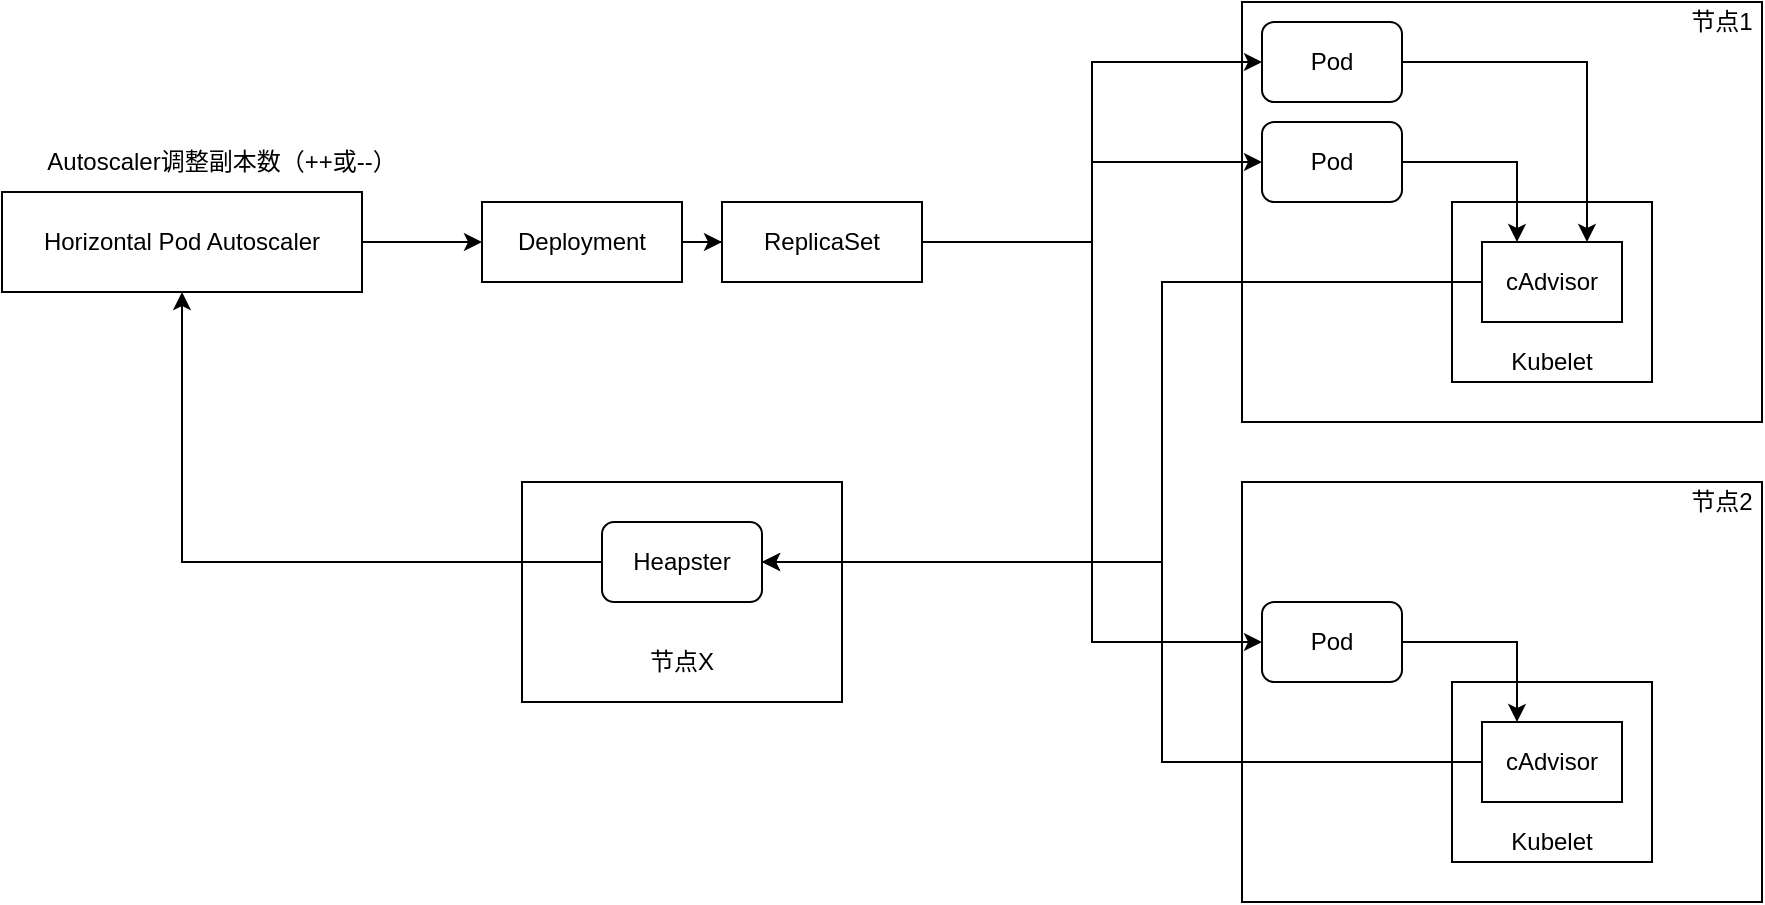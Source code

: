 <mxfile version="12.6.5" type="device"><diagram id="ybfzkHEaavqGS4MWqk3s" name="Page-1"><mxGraphModel dx="1024" dy="592" grid="1" gridSize="10" guides="1" tooltips="1" connect="1" arrows="1" fold="1" page="1" pageScale="1" pageWidth="2339" pageHeight="3300" math="0" shadow="0"><root><mxCell id="0"/><mxCell id="1" parent="0"/><mxCell id="Not-FFqQrj3K7UDKmxhU-22" value="" style="rounded=0;whiteSpace=wrap;html=1;" vertex="1" parent="1"><mxGeometry x="290" y="370" width="160" height="110" as="geometry"/></mxCell><mxCell id="Not-FFqQrj3K7UDKmxhU-1" value="" style="rounded=0;whiteSpace=wrap;html=1;" vertex="1" parent="1"><mxGeometry x="650" y="130" width="260" height="210" as="geometry"/></mxCell><mxCell id="Not-FFqQrj3K7UDKmxhU-7" value="" style="rounded=0;whiteSpace=wrap;html=1;" vertex="1" parent="1"><mxGeometry x="755" y="230" width="100" height="90" as="geometry"/></mxCell><mxCell id="Not-FFqQrj3K7UDKmxhU-6" style="edgeStyle=orthogonalEdgeStyle;rounded=0;orthogonalLoop=1;jettySize=auto;html=1;entryX=0.75;entryY=0;entryDx=0;entryDy=0;" edge="1" parent="1" source="Not-FFqQrj3K7UDKmxhU-2" target="Not-FFqQrj3K7UDKmxhU-4"><mxGeometry relative="1" as="geometry"/></mxCell><mxCell id="Not-FFqQrj3K7UDKmxhU-2" value="Pod" style="rounded=1;whiteSpace=wrap;html=1;" vertex="1" parent="1"><mxGeometry x="660" y="140" width="70" height="40" as="geometry"/></mxCell><mxCell id="Not-FFqQrj3K7UDKmxhU-5" style="edgeStyle=orthogonalEdgeStyle;rounded=0;orthogonalLoop=1;jettySize=auto;html=1;entryX=0.25;entryY=0;entryDx=0;entryDy=0;" edge="1" parent="1" source="Not-FFqQrj3K7UDKmxhU-3" target="Not-FFqQrj3K7UDKmxhU-4"><mxGeometry relative="1" as="geometry"/></mxCell><mxCell id="Not-FFqQrj3K7UDKmxhU-3" value="Pod" style="rounded=1;whiteSpace=wrap;html=1;" vertex="1" parent="1"><mxGeometry x="660" y="190" width="70" height="40" as="geometry"/></mxCell><mxCell id="Not-FFqQrj3K7UDKmxhU-20" style="edgeStyle=orthogonalEdgeStyle;rounded=0;orthogonalLoop=1;jettySize=auto;html=1;entryX=1;entryY=0.5;entryDx=0;entryDy=0;" edge="1" parent="1" source="Not-FFqQrj3K7UDKmxhU-4" target="Not-FFqQrj3K7UDKmxhU-19"><mxGeometry relative="1" as="geometry"><Array as="points"><mxPoint x="610" y="270"/><mxPoint x="610" y="410"/></Array></mxGeometry></mxCell><mxCell id="Not-FFqQrj3K7UDKmxhU-4" value="cAdvisor" style="rounded=0;whiteSpace=wrap;html=1;" vertex="1" parent="1"><mxGeometry x="770" y="250" width="70" height="40" as="geometry"/></mxCell><mxCell id="Not-FFqQrj3K7UDKmxhU-8" value="Kubelet" style="text;html=1;strokeColor=none;fillColor=none;align=center;verticalAlign=middle;whiteSpace=wrap;rounded=0;" vertex="1" parent="1"><mxGeometry x="775" y="300" width="60" height="20" as="geometry"/></mxCell><mxCell id="Not-FFqQrj3K7UDKmxhU-9" value="" style="rounded=0;whiteSpace=wrap;html=1;" vertex="1" parent="1"><mxGeometry x="650" y="370" width="260" height="210" as="geometry"/></mxCell><mxCell id="Not-FFqQrj3K7UDKmxhU-10" value="" style="rounded=0;whiteSpace=wrap;html=1;" vertex="1" parent="1"><mxGeometry x="755" y="470" width="100" height="90" as="geometry"/></mxCell><mxCell id="Not-FFqQrj3K7UDKmxhU-13" style="edgeStyle=orthogonalEdgeStyle;rounded=0;orthogonalLoop=1;jettySize=auto;html=1;entryX=0.25;entryY=0;entryDx=0;entryDy=0;" edge="1" parent="1" source="Not-FFqQrj3K7UDKmxhU-14" target="Not-FFqQrj3K7UDKmxhU-15"><mxGeometry relative="1" as="geometry"/></mxCell><mxCell id="Not-FFqQrj3K7UDKmxhU-14" value="Pod" style="rounded=1;whiteSpace=wrap;html=1;" vertex="1" parent="1"><mxGeometry x="660" y="430" width="70" height="40" as="geometry"/></mxCell><mxCell id="Not-FFqQrj3K7UDKmxhU-21" style="edgeStyle=orthogonalEdgeStyle;rounded=0;orthogonalLoop=1;jettySize=auto;html=1;entryX=1;entryY=0.5;entryDx=0;entryDy=0;" edge="1" parent="1" source="Not-FFqQrj3K7UDKmxhU-15" target="Not-FFqQrj3K7UDKmxhU-19"><mxGeometry relative="1" as="geometry"><Array as="points"><mxPoint x="610" y="510"/><mxPoint x="610" y="410"/></Array></mxGeometry></mxCell><mxCell id="Not-FFqQrj3K7UDKmxhU-15" value="cAdvisor" style="rounded=0;whiteSpace=wrap;html=1;" vertex="1" parent="1"><mxGeometry x="770" y="490" width="70" height="40" as="geometry"/></mxCell><mxCell id="Not-FFqQrj3K7UDKmxhU-16" value="Kubelet" style="text;html=1;strokeColor=none;fillColor=none;align=center;verticalAlign=middle;whiteSpace=wrap;rounded=0;" vertex="1" parent="1"><mxGeometry x="775" y="540" width="60" height="20" as="geometry"/></mxCell><mxCell id="Not-FFqQrj3K7UDKmxhU-17" value="节点2" style="text;html=1;strokeColor=none;fillColor=none;align=center;verticalAlign=middle;whiteSpace=wrap;rounded=0;" vertex="1" parent="1"><mxGeometry x="870" y="370" width="40" height="20" as="geometry"/></mxCell><mxCell id="Not-FFqQrj3K7UDKmxhU-18" value="节点1" style="text;html=1;strokeColor=none;fillColor=none;align=center;verticalAlign=middle;whiteSpace=wrap;rounded=0;" vertex="1" parent="1"><mxGeometry x="870" y="130" width="40" height="20" as="geometry"/></mxCell><mxCell id="Not-FFqQrj3K7UDKmxhU-26" style="edgeStyle=orthogonalEdgeStyle;rounded=0;orthogonalLoop=1;jettySize=auto;html=1;entryX=0.5;entryY=1;entryDx=0;entryDy=0;" edge="1" parent="1" source="Not-FFqQrj3K7UDKmxhU-19" target="Not-FFqQrj3K7UDKmxhU-24"><mxGeometry relative="1" as="geometry"/></mxCell><mxCell id="Not-FFqQrj3K7UDKmxhU-19" value="Heapster" style="rounded=1;whiteSpace=wrap;html=1;" vertex="1" parent="1"><mxGeometry x="330" y="390" width="80" height="40" as="geometry"/></mxCell><mxCell id="Not-FFqQrj3K7UDKmxhU-23" value="节点X" style="text;html=1;strokeColor=none;fillColor=none;align=center;verticalAlign=middle;whiteSpace=wrap;rounded=0;" vertex="1" parent="1"><mxGeometry x="350" y="450" width="40" height="20" as="geometry"/></mxCell><mxCell id="Not-FFqQrj3K7UDKmxhU-33" style="edgeStyle=orthogonalEdgeStyle;rounded=0;orthogonalLoop=1;jettySize=auto;html=1;" edge="1" parent="1" source="Not-FFqQrj3K7UDKmxhU-24" target="Not-FFqQrj3K7UDKmxhU-27"><mxGeometry relative="1" as="geometry"/></mxCell><mxCell id="Not-FFqQrj3K7UDKmxhU-24" value="Horizontal Pod Autoscaler" style="rounded=0;whiteSpace=wrap;html=1;" vertex="1" parent="1"><mxGeometry x="30" y="225" width="180" height="50" as="geometry"/></mxCell><mxCell id="Not-FFqQrj3K7UDKmxhU-32" style="edgeStyle=orthogonalEdgeStyle;rounded=0;orthogonalLoop=1;jettySize=auto;html=1;" edge="1" parent="1" source="Not-FFqQrj3K7UDKmxhU-27" target="Not-FFqQrj3K7UDKmxhU-28"><mxGeometry relative="1" as="geometry"/></mxCell><mxCell id="Not-FFqQrj3K7UDKmxhU-27" value="Deployment" style="rounded=0;whiteSpace=wrap;html=1;" vertex="1" parent="1"><mxGeometry x="270" y="230" width="100" height="40" as="geometry"/></mxCell><mxCell id="Not-FFqQrj3K7UDKmxhU-29" style="edgeStyle=orthogonalEdgeStyle;rounded=0;orthogonalLoop=1;jettySize=auto;html=1;entryX=0;entryY=0.5;entryDx=0;entryDy=0;" edge="1" parent="1" source="Not-FFqQrj3K7UDKmxhU-28" target="Not-FFqQrj3K7UDKmxhU-2"><mxGeometry relative="1" as="geometry"/></mxCell><mxCell id="Not-FFqQrj3K7UDKmxhU-30" style="edgeStyle=orthogonalEdgeStyle;rounded=0;orthogonalLoop=1;jettySize=auto;html=1;" edge="1" parent="1" source="Not-FFqQrj3K7UDKmxhU-28" target="Not-FFqQrj3K7UDKmxhU-3"><mxGeometry relative="1" as="geometry"/></mxCell><mxCell id="Not-FFqQrj3K7UDKmxhU-31" style="edgeStyle=orthogonalEdgeStyle;rounded=0;orthogonalLoop=1;jettySize=auto;html=1;entryX=0;entryY=0.5;entryDx=0;entryDy=0;" edge="1" parent="1" source="Not-FFqQrj3K7UDKmxhU-28" target="Not-FFqQrj3K7UDKmxhU-14"><mxGeometry relative="1" as="geometry"/></mxCell><mxCell id="Not-FFqQrj3K7UDKmxhU-28" value="ReplicaSet" style="rounded=0;whiteSpace=wrap;html=1;" vertex="1" parent="1"><mxGeometry x="390" y="230" width="100" height="40" as="geometry"/></mxCell><mxCell id="Not-FFqQrj3K7UDKmxhU-34" value="Autoscaler调整副本数（++或--）" style="text;html=1;strokeColor=none;fillColor=none;align=center;verticalAlign=middle;whiteSpace=wrap;rounded=0;" vertex="1" parent="1"><mxGeometry x="30" y="200" width="220" height="20" as="geometry"/></mxCell></root></mxGraphModel></diagram></mxfile>